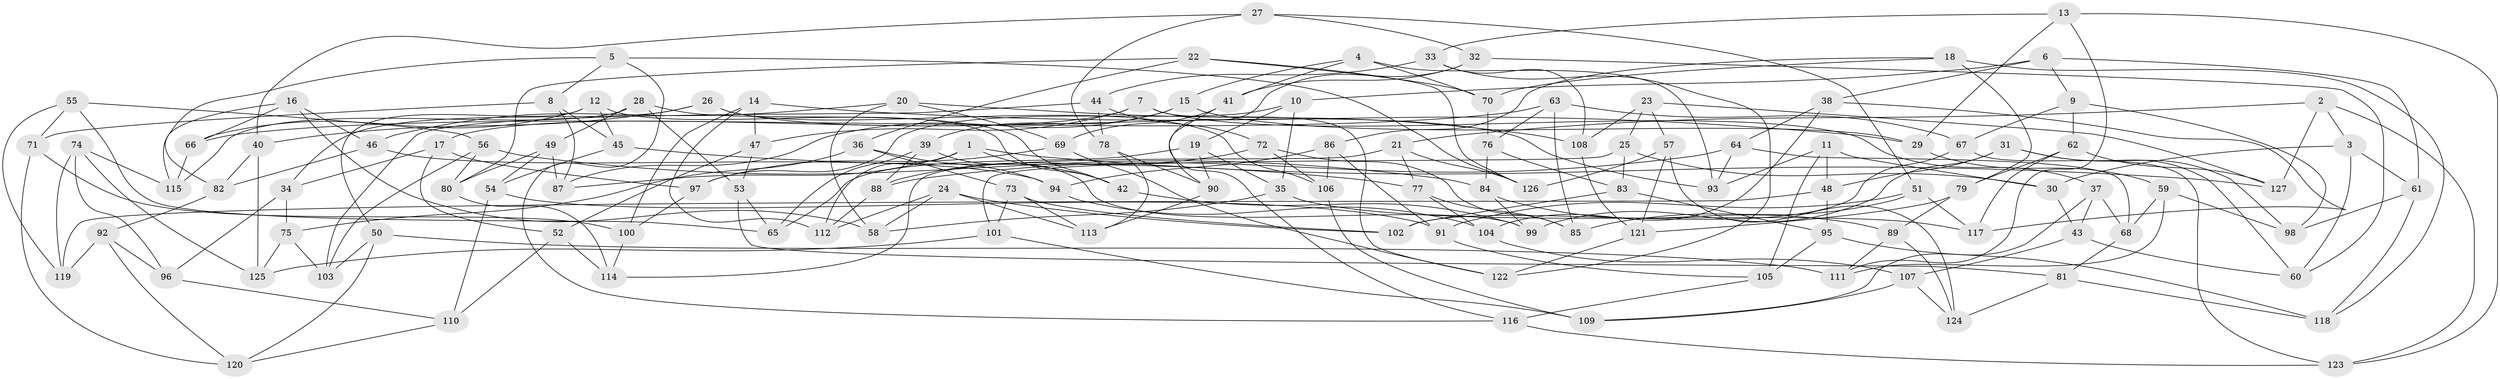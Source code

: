 // Generated by graph-tools (version 1.1) at 2025/37/03/09/25 02:37:49]
// undirected, 127 vertices, 254 edges
graph export_dot {
graph [start="1"]
  node [color=gray90,style=filled];
  1;
  2;
  3;
  4;
  5;
  6;
  7;
  8;
  9;
  10;
  11;
  12;
  13;
  14;
  15;
  16;
  17;
  18;
  19;
  20;
  21;
  22;
  23;
  24;
  25;
  26;
  27;
  28;
  29;
  30;
  31;
  32;
  33;
  34;
  35;
  36;
  37;
  38;
  39;
  40;
  41;
  42;
  43;
  44;
  45;
  46;
  47;
  48;
  49;
  50;
  51;
  52;
  53;
  54;
  55;
  56;
  57;
  58;
  59;
  60;
  61;
  62;
  63;
  64;
  65;
  66;
  67;
  68;
  69;
  70;
  71;
  72;
  73;
  74;
  75;
  76;
  77;
  78;
  79;
  80;
  81;
  82;
  83;
  84;
  85;
  86;
  87;
  88;
  89;
  90;
  91;
  92;
  93;
  94;
  95;
  96;
  97;
  98;
  99;
  100;
  101;
  102;
  103;
  104;
  105;
  106;
  107;
  108;
  109;
  110;
  111;
  112;
  113;
  114;
  115;
  116;
  117;
  118;
  119;
  120;
  121;
  122;
  123;
  124;
  125;
  126;
  127;
  1 -- 87;
  1 -- 42;
  1 -- 127;
  1 -- 112;
  2 -- 3;
  2 -- 123;
  2 -- 21;
  2 -- 127;
  3 -- 61;
  3 -- 60;
  3 -- 30;
  4 -- 15;
  4 -- 70;
  4 -- 93;
  4 -- 41;
  5 -- 126;
  5 -- 116;
  5 -- 8;
  5 -- 82;
  6 -- 9;
  6 -- 61;
  6 -- 10;
  6 -- 38;
  7 -- 37;
  7 -- 122;
  7 -- 17;
  7 -- 47;
  8 -- 71;
  8 -- 87;
  8 -- 45;
  9 -- 62;
  9 -- 98;
  9 -- 67;
  10 -- 19;
  10 -- 97;
  10 -- 35;
  11 -- 93;
  11 -- 105;
  11 -- 30;
  11 -- 48;
  12 -- 42;
  12 -- 45;
  12 -- 66;
  12 -- 50;
  13 -- 111;
  13 -- 29;
  13 -- 33;
  13 -- 123;
  14 -- 100;
  14 -- 29;
  14 -- 112;
  14 -- 47;
  15 -- 87;
  15 -- 29;
  15 -- 39;
  16 -- 66;
  16 -- 58;
  16 -- 115;
  16 -- 46;
  17 -- 34;
  17 -- 52;
  17 -- 97;
  18 -- 118;
  18 -- 70;
  18 -- 86;
  18 -- 79;
  19 -- 90;
  19 -- 35;
  19 -- 65;
  20 -- 46;
  20 -- 69;
  20 -- 58;
  20 -- 108;
  21 -- 126;
  21 -- 114;
  21 -- 77;
  22 -- 36;
  22 -- 70;
  22 -- 80;
  22 -- 126;
  23 -- 127;
  23 -- 25;
  23 -- 57;
  23 -- 108;
  24 -- 102;
  24 -- 112;
  24 -- 113;
  24 -- 58;
  25 -- 101;
  25 -- 83;
  25 -- 30;
  26 -- 93;
  26 -- 34;
  26 -- 106;
  26 -- 40;
  27 -- 40;
  27 -- 78;
  27 -- 51;
  27 -- 32;
  28 -- 49;
  28 -- 53;
  28 -- 115;
  28 -- 42;
  29 -- 59;
  30 -- 43;
  31 -- 60;
  31 -- 99;
  31 -- 98;
  31 -- 48;
  32 -- 41;
  32 -- 60;
  32 -- 90;
  33 -- 44;
  33 -- 108;
  33 -- 122;
  34 -- 96;
  34 -- 75;
  35 -- 58;
  35 -- 117;
  36 -- 75;
  36 -- 73;
  36 -- 94;
  37 -- 43;
  37 -- 68;
  37 -- 109;
  38 -- 64;
  38 -- 117;
  38 -- 104;
  39 -- 88;
  39 -- 99;
  39 -- 65;
  40 -- 125;
  40 -- 82;
  41 -- 69;
  41 -- 116;
  42 -- 99;
  43 -- 60;
  43 -- 107;
  44 -- 72;
  44 -- 78;
  44 -- 103;
  45 -- 54;
  45 -- 77;
  46 -- 94;
  46 -- 82;
  47 -- 53;
  47 -- 52;
  48 -- 95;
  48 -- 119;
  49 -- 54;
  49 -- 80;
  49 -- 87;
  50 -- 120;
  50 -- 111;
  50 -- 103;
  51 -- 91;
  51 -- 117;
  51 -- 85;
  52 -- 114;
  52 -- 110;
  53 -- 65;
  53 -- 81;
  54 -- 110;
  54 -- 91;
  55 -- 65;
  55 -- 119;
  55 -- 56;
  55 -- 71;
  56 -- 103;
  56 -- 84;
  56 -- 80;
  57 -- 126;
  57 -- 124;
  57 -- 121;
  59 -- 68;
  59 -- 111;
  59 -- 98;
  61 -- 98;
  61 -- 118;
  62 -- 117;
  62 -- 127;
  62 -- 79;
  63 -- 66;
  63 -- 67;
  63 -- 76;
  63 -- 85;
  64 -- 68;
  64 -- 93;
  64 -- 88;
  66 -- 115;
  67 -- 123;
  67 -- 102;
  68 -- 81;
  69 -- 97;
  69 -- 122;
  70 -- 76;
  71 -- 100;
  71 -- 120;
  72 -- 85;
  72 -- 88;
  72 -- 106;
  73 -- 101;
  73 -- 102;
  73 -- 113;
  74 -- 115;
  74 -- 125;
  74 -- 119;
  74 -- 96;
  75 -- 103;
  75 -- 125;
  76 -- 84;
  76 -- 83;
  77 -- 104;
  77 -- 85;
  78 -- 90;
  78 -- 113;
  79 -- 89;
  79 -- 121;
  80 -- 114;
  81 -- 118;
  81 -- 124;
  82 -- 92;
  83 -- 95;
  83 -- 102;
  84 -- 99;
  84 -- 89;
  86 -- 94;
  86 -- 91;
  86 -- 106;
  88 -- 112;
  89 -- 124;
  89 -- 111;
  90 -- 113;
  91 -- 105;
  92 -- 96;
  92 -- 119;
  92 -- 120;
  94 -- 104;
  95 -- 105;
  95 -- 118;
  96 -- 110;
  97 -- 100;
  100 -- 114;
  101 -- 125;
  101 -- 109;
  104 -- 107;
  105 -- 116;
  106 -- 109;
  107 -- 109;
  107 -- 124;
  108 -- 121;
  110 -- 120;
  116 -- 123;
  121 -- 122;
}
